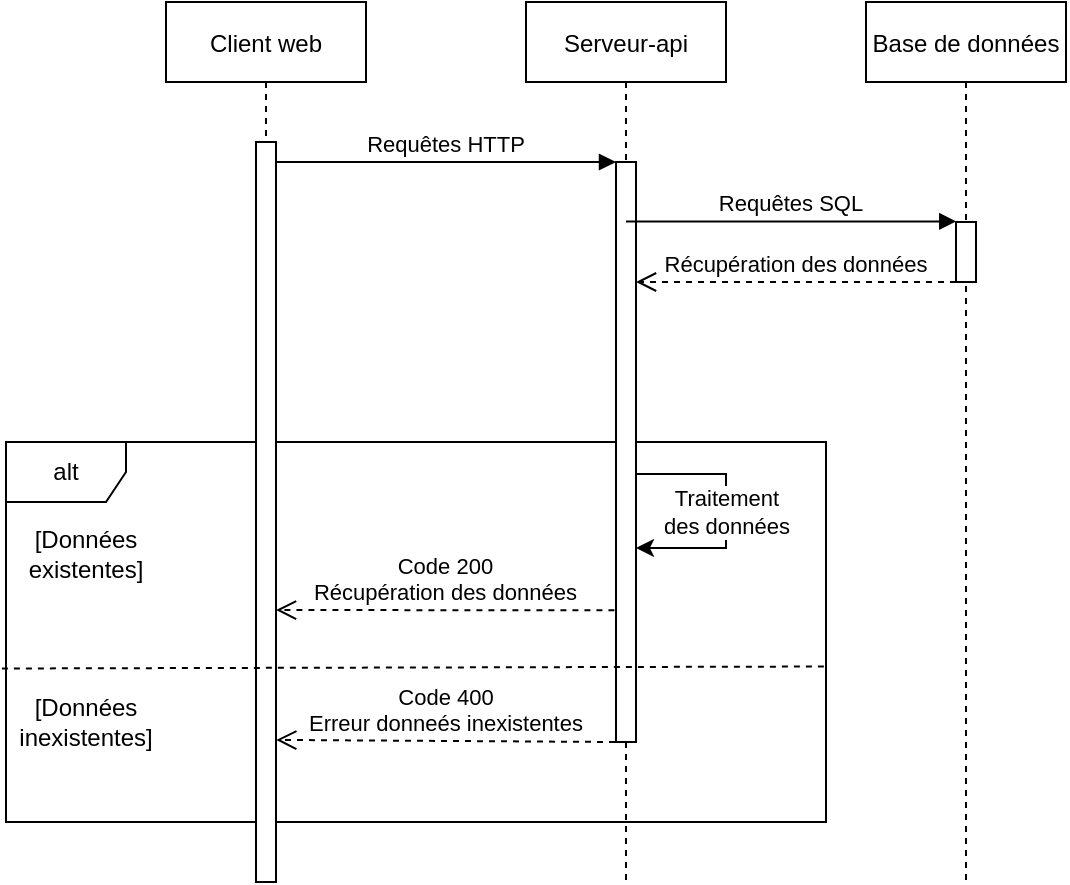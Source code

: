 <mxfile>
    <diagram id="kgpKYQtTHZ0yAKxKKP6v" name="Page-1">
        <mxGraphModel dx="636" dy="486" grid="1" gridSize="10" guides="1" tooltips="1" connect="1" arrows="1" fold="1" page="1" pageScale="1" pageWidth="850" pageHeight="1100" math="0" shadow="0">
            <root>
                <mxCell id="0"/>
                <mxCell id="1" parent="0"/>
                <mxCell id="Evn4lgphODj4UUY7Mann-8" value="&lt;div&gt;alt&lt;/div&gt;" style="shape=umlFrame;whiteSpace=wrap;html=1;" parent="1" vertex="1">
                    <mxGeometry x="40" y="300" width="410" height="190" as="geometry"/>
                </mxCell>
                <mxCell id="3nuBFxr9cyL0pnOWT2aG-1" value="Client web" style="shape=umlLifeline;perimeter=lifelinePerimeter;container=1;collapsible=0;recursiveResize=0;rounded=0;shadow=0;strokeWidth=1;" parent="1" vertex="1">
                    <mxGeometry x="120" y="80" width="100" height="440" as="geometry"/>
                </mxCell>
                <mxCell id="3nuBFxr9cyL0pnOWT2aG-2" value="" style="points=[];perimeter=orthogonalPerimeter;rounded=0;shadow=0;strokeWidth=1;" parent="3nuBFxr9cyL0pnOWT2aG-1" vertex="1">
                    <mxGeometry x="45" y="70" width="10" height="370" as="geometry"/>
                </mxCell>
                <mxCell id="3nuBFxr9cyL0pnOWT2aG-5" value="Serveur-api" style="shape=umlLifeline;perimeter=lifelinePerimeter;container=1;collapsible=0;recursiveResize=0;rounded=0;shadow=0;strokeWidth=1;" parent="1" vertex="1">
                    <mxGeometry x="300" y="80" width="100" height="440" as="geometry"/>
                </mxCell>
                <mxCell id="3nuBFxr9cyL0pnOWT2aG-6" value="" style="points=[];perimeter=orthogonalPerimeter;rounded=0;shadow=0;strokeWidth=1;" parent="3nuBFxr9cyL0pnOWT2aG-5" vertex="1">
                    <mxGeometry x="45" y="80" width="10" height="290" as="geometry"/>
                </mxCell>
                <mxCell id="Evn4lgphODj4UUY7Mann-5" value="Code 200&#10;Récupération des données" style="verticalAlign=bottom;endArrow=open;dashed=1;endSize=8;shadow=0;strokeWidth=1;entryX=0.975;entryY=0.375;entryDx=0;entryDy=0;entryPerimeter=0;exitX=-0.079;exitY=0.773;exitDx=0;exitDy=0;exitPerimeter=0;" parent="3nuBFxr9cyL0pnOWT2aG-5" source="3nuBFxr9cyL0pnOWT2aG-6" edge="1">
                    <mxGeometry relative="1" as="geometry">
                        <mxPoint x="-125" y="304" as="targetPoint"/>
                        <mxPoint x="49.5" y="304" as="sourcePoint"/>
                    </mxGeometry>
                </mxCell>
                <mxCell id="Evn4lgphODj4UUY7Mann-12" value="&lt;div&gt;Traitement &lt;br&gt;&lt;/div&gt;&lt;div&gt;des données&lt;/div&gt;" style="endArrow=classic;html=1;rounded=0;" parent="3nuBFxr9cyL0pnOWT2aG-5" edge="1">
                    <mxGeometry width="50" height="50" relative="1" as="geometry">
                        <mxPoint x="55" y="236" as="sourcePoint"/>
                        <mxPoint x="55" y="273" as="targetPoint"/>
                        <Array as="points">
                            <mxPoint x="100" y="236"/>
                            <mxPoint x="100" y="273"/>
                        </Array>
                    </mxGeometry>
                </mxCell>
                <mxCell id="3nuBFxr9cyL0pnOWT2aG-8" value="Requêtes HTTP" style="verticalAlign=bottom;endArrow=block;entryX=0;entryY=0;shadow=0;strokeWidth=1;" parent="1" source="3nuBFxr9cyL0pnOWT2aG-2" target="3nuBFxr9cyL0pnOWT2aG-6" edge="1">
                    <mxGeometry relative="1" as="geometry">
                        <mxPoint x="275" y="160" as="sourcePoint"/>
                    </mxGeometry>
                </mxCell>
                <mxCell id="Evn4lgphODj4UUY7Mann-1" value="Base de données" style="shape=umlLifeline;perimeter=lifelinePerimeter;container=1;collapsible=0;recursiveResize=0;rounded=0;shadow=0;strokeWidth=1;" parent="1" vertex="1">
                    <mxGeometry x="470" y="80" width="100" height="440" as="geometry"/>
                </mxCell>
                <mxCell id="Evn4lgphODj4UUY7Mann-2" value="" style="points=[];perimeter=orthogonalPerimeter;rounded=0;shadow=0;strokeWidth=1;" parent="Evn4lgphODj4UUY7Mann-1" vertex="1">
                    <mxGeometry x="45" y="110" width="10" height="30" as="geometry"/>
                </mxCell>
                <mxCell id="Evn4lgphODj4UUY7Mann-4" value="Récupération des données" style="verticalAlign=bottom;endArrow=open;dashed=1;endSize=8;exitX=0;exitY=0.95;shadow=0;strokeWidth=1;" parent="Evn4lgphODj4UUY7Mann-1" target="3nuBFxr9cyL0pnOWT2aG-6" edge="1">
                    <mxGeometry relative="1" as="geometry">
                        <mxPoint x="-120" y="140" as="targetPoint"/>
                        <mxPoint x="45" y="140.0" as="sourcePoint"/>
                    </mxGeometry>
                </mxCell>
                <mxCell id="Evn4lgphODj4UUY7Mann-3" value="Requêtes SQL" style="verticalAlign=bottom;endArrow=block;shadow=0;strokeWidth=1;entryX=0.014;entryY=-0.009;entryDx=0;entryDy=0;entryPerimeter=0;" parent="1" source="3nuBFxr9cyL0pnOWT2aG-5" target="Evn4lgphODj4UUY7Mann-2" edge="1">
                    <mxGeometry relative="1" as="geometry">
                        <mxPoint x="360" y="190.0" as="sourcePoint"/>
                        <mxPoint x="510" y="191" as="targetPoint"/>
                    </mxGeometry>
                </mxCell>
                <mxCell id="Evn4lgphODj4UUY7Mann-9" value="" style="endArrow=none;dashed=1;html=1;rounded=0;exitX=-0.005;exitY=0.561;exitDx=0;exitDy=0;exitPerimeter=0;entryX=1.003;entryY=0.545;entryDx=0;entryDy=0;entryPerimeter=0;" parent="1" edge="1">
                    <mxGeometry width="50" height="50" relative="1" as="geometry">
                        <mxPoint x="37.95" y="413.25" as="sourcePoint"/>
                        <mxPoint x="451.23" y="412.25" as="targetPoint"/>
                    </mxGeometry>
                </mxCell>
                <mxCell id="Evn4lgphODj4UUY7Mann-10" value="[Données existentes]" style="text;html=1;strokeColor=none;fillColor=none;align=center;verticalAlign=middle;whiteSpace=wrap;rounded=0;" parent="1" vertex="1">
                    <mxGeometry x="50" y="341" width="60" height="30" as="geometry"/>
                </mxCell>
                <mxCell id="Evn4lgphODj4UUY7Mann-11" value="[Données inexistentes]" style="text;html=1;strokeColor=none;fillColor=none;align=center;verticalAlign=middle;whiteSpace=wrap;rounded=0;" parent="1" vertex="1">
                    <mxGeometry x="50" y="425" width="60" height="30" as="geometry"/>
                </mxCell>
                <mxCell id="Evn4lgphODj4UUY7Mann-13" value="Code 400&#10;Erreur donneés inexistentes" style="verticalAlign=bottom;endArrow=open;dashed=1;endSize=8;shadow=0;strokeWidth=1;entryX=1.013;entryY=0.808;entryDx=0;entryDy=0;entryPerimeter=0;" parent="1" target="3nuBFxr9cyL0pnOWT2aG-2" edge="1">
                    <mxGeometry relative="1" as="geometry">
                        <mxPoint x="180" y="450" as="targetPoint"/>
                        <mxPoint x="344.5" y="450" as="sourcePoint"/>
                    </mxGeometry>
                </mxCell>
            </root>
        </mxGraphModel>
    </diagram>
</mxfile>